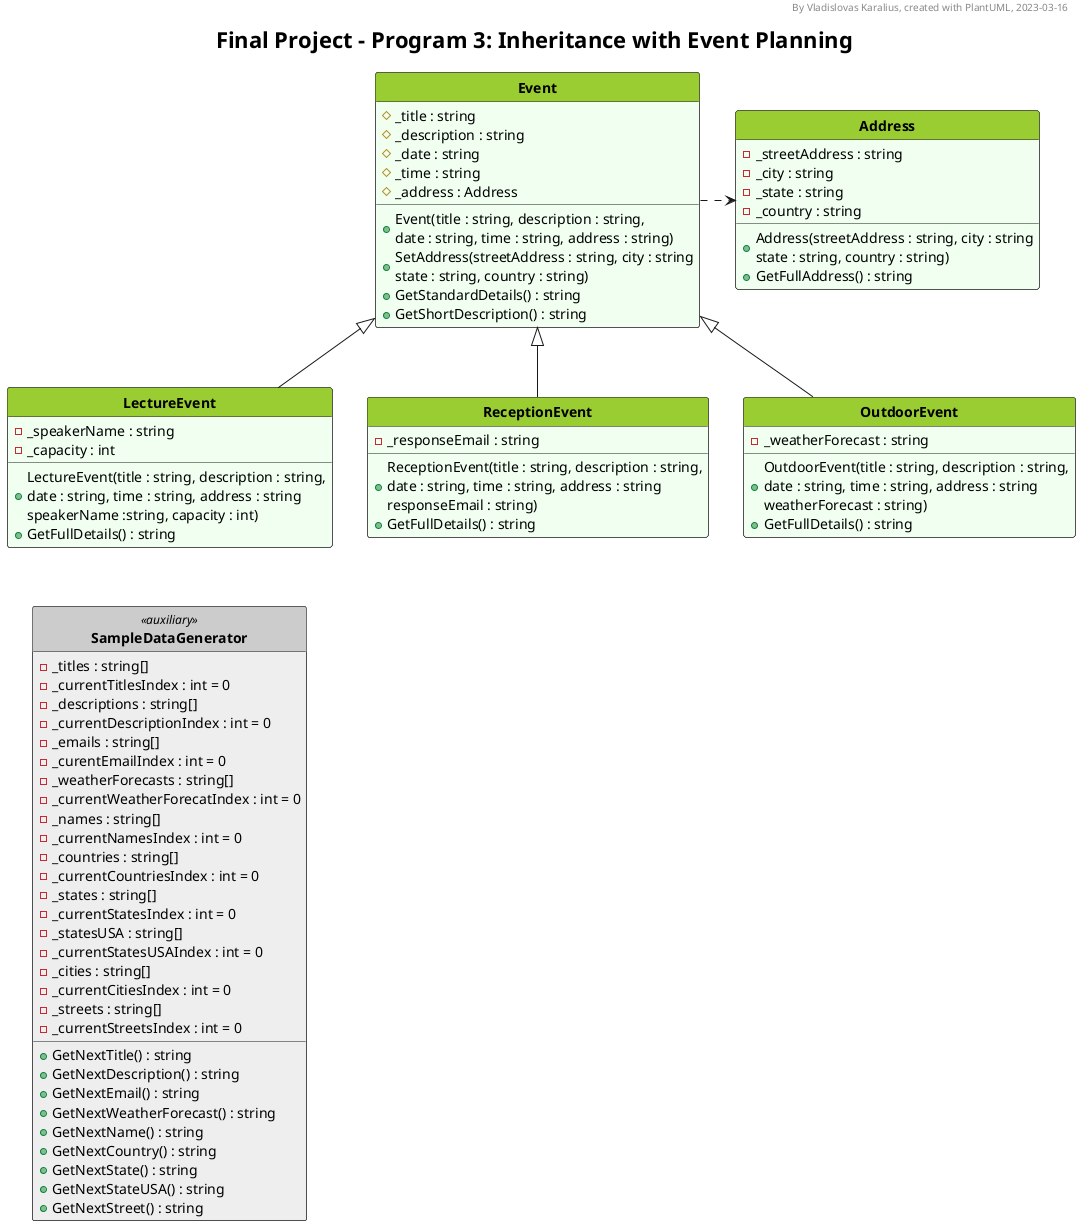 @startuml UML_diagram

'--Formatting options--
hide circle
hide empty members
'skinparam classAttributeIconSize 0
skinparam style strictuml
'skinparam groupInheritance 2
'skinparam linetype ortho
'skinparam Nodesep 15
'skinparam Ranksep 25
'left to right direction

'--Styling--
'skinparam BackgroundColor White/LightGreen
skinparam TitleFontSize 22

<style>
classDiagram {
  class {
    '-attributes and methods-
    'FontSize 14
    'FontColor black
    'BackgroundColor #fefece
    BackgroundColor #f0fff0
    'RoundCorner 0
    '-class name-
    header {
      'FontSize 12
      'FontColor Black
      FontStyle bold
      BackgroundColor YellowGreen
    }

    ' Alternative class style 1
    .gaming {
      BackgroundColor Bisque
      header {
        BackgroundColor Orange
      }
    }

    ' Alternative class style 2
    .auxiliary {
      BackgroundColor #eeeeee
      header {
        BackgroundColor #cccccc
      }
    }
  }
  
  note {
    BackgroundColor Yellow
  }
  legend {
    FontSize 18
  }
</style>

'--Header, title, caption--
header By Vladislovas Karalius, created with PlantUML, 2023-03-16
title Final Project - Program 3: Inheritance with Event Planning

'--Main--
class Event {
  # _title : string
  # _description : string
  # _date : string
  # _time : string
  # _address : Address
  + Event(title : string, description : string,\ndate : string, time : string, address : string)
  + SetAddress(streetAddress : string, city : string\nstate : string, country : string)
  + GetStandardDetails() : string
  + GetShortDescription() : string
}

class Address {
  - _streetAddress : string
  - _city : string
  - _state : string
  - _country : string
  + Address(streetAddress : string, city : string\nstate : string, country : string)
  + GetFullAddress() : string
}

class LectureEvent extends Event {
- _speakerName : string
- _capacity : int
+ LectureEvent(title : string, description : string,\ndate : string, time : string, address : string\nspeakerName :string, capacity : int)
+ GetFullDetails() : string
}

class ReceptionEvent extends Event {
- _responseEmail : string
+ ReceptionEvent(title : string, description : string,\ndate : string, time : string, address : string\nresponseEmail : string)
+ GetFullDetails() : string
}

class OutdoorEvent extends Event {
- _weatherForecast : string
+ OutdoorEvent(title : string, description : string,\ndate : string, time : string, address : string\nweatherForecast : string)
+ GetFullDetails() : string
}

class SampleDataGenerator <<auxiliary>> {
  - _titles : string[]
  - _currentTitlesIndex : int = 0
  - _descriptions : string[]
  - _currentDescriptionIndex : int = 0
  - _emails : string[]
  - _curentEmailIndex : int = 0
  - _weatherForecasts : string[]
  - _currentWeatherForecatIndex : int = 0
  - _names : string[]
  - _currentNamesIndex : int = 0
  - _countries : string[]
  - _currentCountriesIndex : int = 0
  - _states : string[]
  - _currentStatesIndex : int = 0
  - _statesUSA : string[]
  - _currentStatesUSAIndex : int = 0
  - _cities : string[]
  - _currentCitiesIndex : int = 0
  - _streets : string[]
  - _currentStreetsIndex : int = 0
  + GetNextTitle() : string
  + GetNextDescription() : string
  + GetNextEmail() : string
  + GetNextWeatherForecast() : string
  + GetNextName() : string
  + GetNextCountry() : string
  + GetNextState() : string
  + GetNextStateUSA() : string
  + GetNextStreet() : string
}

Event .> Address

LectureEvent .[hidden]. SampleDataGenerator


'--Description--
' legend bottom
' <size:22>__**Core Requirements**__
' The program has one base class **Activity**. This class contains the attributes and methods
' that are common to all activities. Certain functions are put into separate classes as follows:
' endlegend

@enduml
